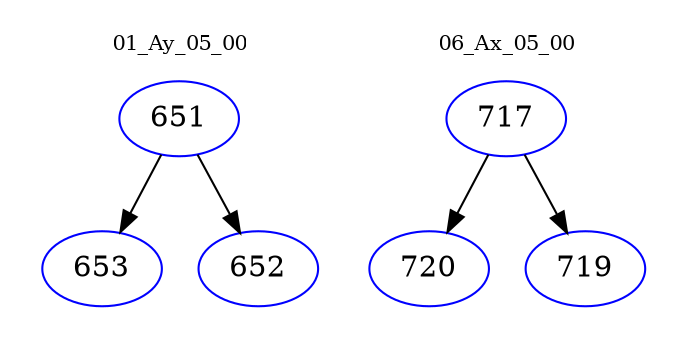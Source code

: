 digraph{
subgraph cluster_0 {
color = white
label = "01_Ay_05_00";
fontsize=10;
T0_651 [label="651", color="blue"]
T0_651 -> T0_653 [color="black"]
T0_653 [label="653", color="blue"]
T0_651 -> T0_652 [color="black"]
T0_652 [label="652", color="blue"]
}
subgraph cluster_1 {
color = white
label = "06_Ax_05_00";
fontsize=10;
T1_717 [label="717", color="blue"]
T1_717 -> T1_720 [color="black"]
T1_720 [label="720", color="blue"]
T1_717 -> T1_719 [color="black"]
T1_719 [label="719", color="blue"]
}
}
